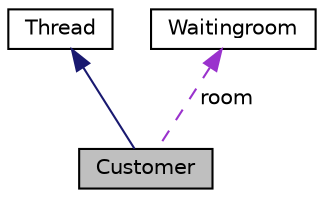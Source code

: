 digraph G
{
  bgcolor="transparent";
  edge [fontname="Helvetica",fontsize="10",labelfontname="Helvetica",labelfontsize="10"];
  node [fontname="Helvetica",fontsize="10",shape=record];
  Node1 [label="Customer",height=0.2,width=0.4,color="black", fillcolor="grey75", style="filled" fontcolor="black"];
  Node2 -> Node1 [dir="back",color="midnightblue",fontsize="10",style="solid",fontname="Helvetica"];
  Node2 [label="Thread",height=0.2,width=0.4,color="black",URL="$classThread.html",tooltip="Basic multitasking entity."];
  Node3 -> Node1 [dir="back",color="darkorchid3",fontsize="10",style="dashed",label=" room" ,fontname="Helvetica"];
  Node3 [label="Waitingroom",height=0.2,width=0.4,color="black",URL="$classWaitingroom.html",tooltip="A waitingroom Customers can wait in."];
}
